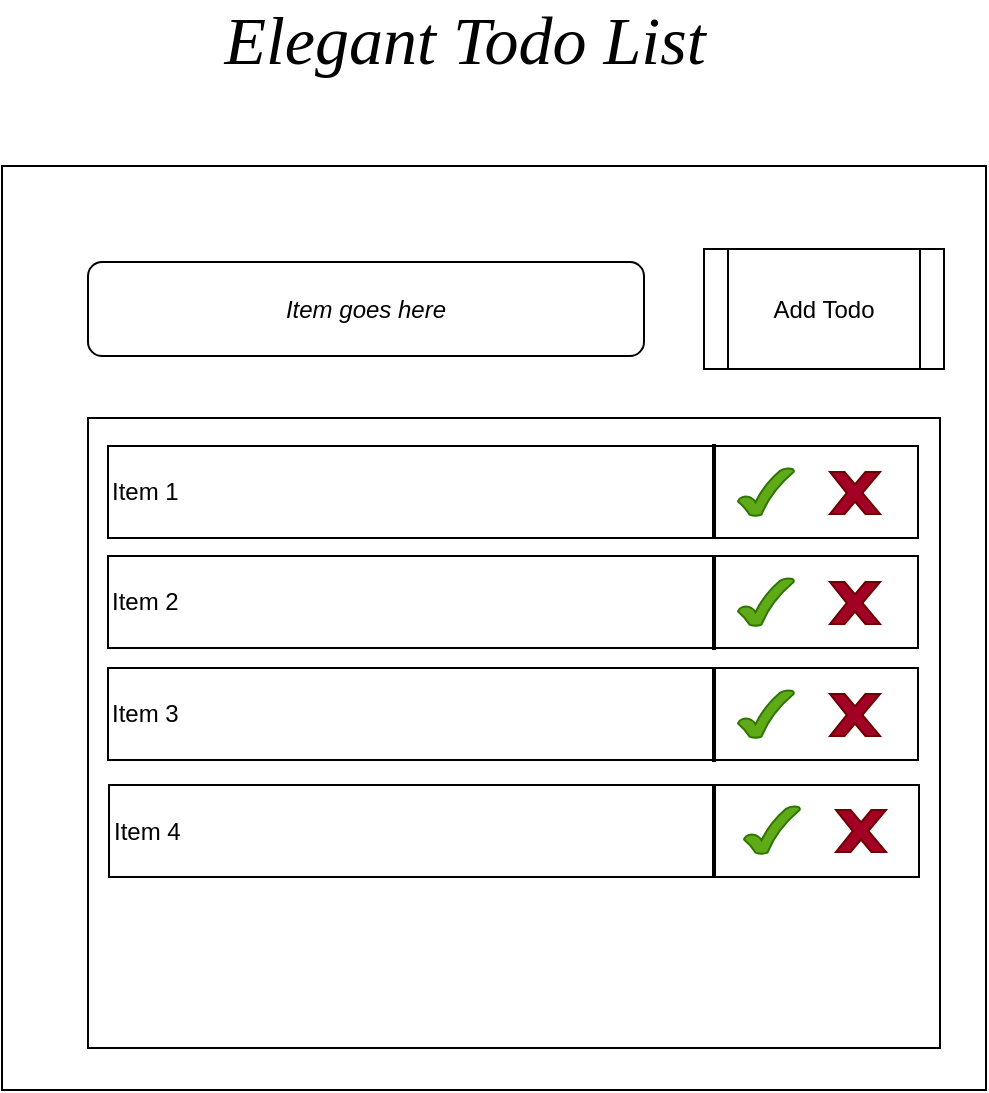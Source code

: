 <mxfile version="15.7.3" type="github"><diagram id="RXoko0rO7YJ7VP4zUXRY" name="Page-1"><mxGraphModel dx="1209" dy="642" grid="0" gridSize="10" guides="1" tooltips="1" connect="1" arrows="1" fold="1" page="1" pageScale="1" pageWidth="850" pageHeight="1100" math="0" shadow="0"><root><mxCell id="0"/><mxCell id="1" parent="0"/><mxCell id="0HGNMHkEMSPqlPVx3AQz-8" value="" style="rounded=0;whiteSpace=wrap;html=1;" vertex="1" parent="1"><mxGeometry x="170" y="192" width="492" height="462" as="geometry"/></mxCell><mxCell id="0HGNMHkEMSPqlPVx3AQz-9" value="&lt;i&gt;Item goes here&lt;/i&gt;" style="rounded=1;whiteSpace=wrap;html=1;" vertex="1" parent="1"><mxGeometry x="213" y="240" width="278" height="47" as="geometry"/></mxCell><mxCell id="0HGNMHkEMSPqlPVx3AQz-11" value="Add Todo" style="shape=process;whiteSpace=wrap;html=1;backgroundOutline=1;" vertex="1" parent="1"><mxGeometry x="521" y="233.5" width="120" height="60" as="geometry"/></mxCell><mxCell id="0HGNMHkEMSPqlPVx3AQz-13" value="" style="rounded=0;whiteSpace=wrap;html=1;" vertex="1" parent="1"><mxGeometry x="213" y="318" width="426" height="315" as="geometry"/></mxCell><mxCell id="0HGNMHkEMSPqlPVx3AQz-14" value="Item 1" style="rounded=0;whiteSpace=wrap;html=1;align=left;" vertex="1" parent="1"><mxGeometry x="223" y="332" width="405" height="46" as="geometry"/></mxCell><mxCell id="0HGNMHkEMSPqlPVx3AQz-16" value="" style="verticalLabelPosition=bottom;verticalAlign=top;html=1;shape=mxgraph.basic.tick;fillColor=#60a917;strokeColor=#2D7600;fontColor=#ffffff;" vertex="1" parent="1"><mxGeometry x="538" y="343" width="28" height="24" as="geometry"/></mxCell><mxCell id="0HGNMHkEMSPqlPVx3AQz-17" value="" style="verticalLabelPosition=bottom;verticalAlign=top;html=1;shape=mxgraph.basic.x;fillColor=#a20025;fontColor=#ffffff;strokeColor=#6F0000;" vertex="1" parent="1"><mxGeometry x="584" y="345" width="25" height="21" as="geometry"/></mxCell><mxCell id="0HGNMHkEMSPqlPVx3AQz-18" value="Item 2" style="rounded=0;whiteSpace=wrap;html=1;align=left;" vertex="1" parent="1"><mxGeometry x="223" y="387" width="405" height="46" as="geometry"/></mxCell><mxCell id="0HGNMHkEMSPqlPVx3AQz-19" value="" style="verticalLabelPosition=bottom;verticalAlign=top;html=1;shape=mxgraph.basic.tick;fillColor=#60a917;strokeColor=#2D7600;fontColor=#ffffff;" vertex="1" parent="1"><mxGeometry x="538" y="398" width="28" height="24" as="geometry"/></mxCell><mxCell id="0HGNMHkEMSPqlPVx3AQz-20" value="" style="verticalLabelPosition=bottom;verticalAlign=top;html=1;shape=mxgraph.basic.x;fillColor=#a20025;fontColor=#ffffff;strokeColor=#6F0000;" vertex="1" parent="1"><mxGeometry x="584" y="400" width="25" height="21" as="geometry"/></mxCell><mxCell id="0HGNMHkEMSPqlPVx3AQz-21" value="Item 3" style="rounded=0;whiteSpace=wrap;html=1;align=left;" vertex="1" parent="1"><mxGeometry x="223" y="443" width="405" height="46" as="geometry"/></mxCell><mxCell id="0HGNMHkEMSPqlPVx3AQz-22" value="" style="verticalLabelPosition=bottom;verticalAlign=top;html=1;shape=mxgraph.basic.tick;fillColor=#60a917;fontColor=#ffffff;strokeColor=#2D7600;" vertex="1" parent="1"><mxGeometry x="538" y="454" width="28" height="24" as="geometry"/></mxCell><mxCell id="0HGNMHkEMSPqlPVx3AQz-23" value="" style="verticalLabelPosition=bottom;verticalAlign=top;html=1;shape=mxgraph.basic.x;fillColor=#a20025;fontColor=#ffffff;strokeColor=#6F0000;" vertex="1" parent="1"><mxGeometry x="584" y="456" width="25" height="21" as="geometry"/></mxCell><mxCell id="0HGNMHkEMSPqlPVx3AQz-24" value="Item 4" style="rounded=0;whiteSpace=wrap;html=1;align=left;" vertex="1" parent="1"><mxGeometry x="223.5" y="501.5" width="405" height="46" as="geometry"/></mxCell><mxCell id="0HGNMHkEMSPqlPVx3AQz-25" value="" style="verticalLabelPosition=bottom;verticalAlign=top;html=1;shape=mxgraph.basic.tick;fillColor=#60a917;fontColor=#ffffff;strokeColor=#2D7600;" vertex="1" parent="1"><mxGeometry x="541" y="512" width="28" height="24" as="geometry"/></mxCell><mxCell id="0HGNMHkEMSPqlPVx3AQz-26" value="" style="verticalLabelPosition=bottom;verticalAlign=top;html=1;shape=mxgraph.basic.x;fillColor=#a20025;fontColor=#ffffff;strokeColor=#6F0000;" vertex="1" parent="1"><mxGeometry x="587" y="514" width="25" height="21" as="geometry"/></mxCell><mxCell id="0HGNMHkEMSPqlPVx3AQz-29" value="" style="line;strokeWidth=2;direction=south;html=1;align=left;" vertex="1" parent="1"><mxGeometry x="521" y="387" width="10" height="47" as="geometry"/></mxCell><mxCell id="0HGNMHkEMSPqlPVx3AQz-30" value="" style="line;strokeWidth=2;direction=south;html=1;align=left;" vertex="1" parent="1"><mxGeometry x="521" y="443" width="10" height="47" as="geometry"/></mxCell><mxCell id="0HGNMHkEMSPqlPVx3AQz-31" value="" style="line;strokeWidth=2;direction=south;html=1;align=left;" vertex="1" parent="1"><mxGeometry x="521" y="501" width="10" height="47" as="geometry"/></mxCell><mxCell id="0HGNMHkEMSPqlPVx3AQz-32" value="&lt;font style=&quot;font-size: 34px&quot; face=&quot;Garamond&quot;&gt;&lt;i&gt;Elegant Todo List&lt;/i&gt;&lt;/font&gt;" style="text;html=1;align=center;verticalAlign=middle;resizable=0;points=[];autosize=1;strokeColor=none;fillColor=none;" vertex="1" parent="1"><mxGeometry x="275" y="117" width="251" height="25" as="geometry"/></mxCell><mxCell id="0HGNMHkEMSPqlPVx3AQz-33" value="" style="line;strokeWidth=2;direction=south;html=1;align=left;" vertex="1" parent="1"><mxGeometry x="521" y="331" width="10" height="47" as="geometry"/></mxCell></root></mxGraphModel></diagram></mxfile>